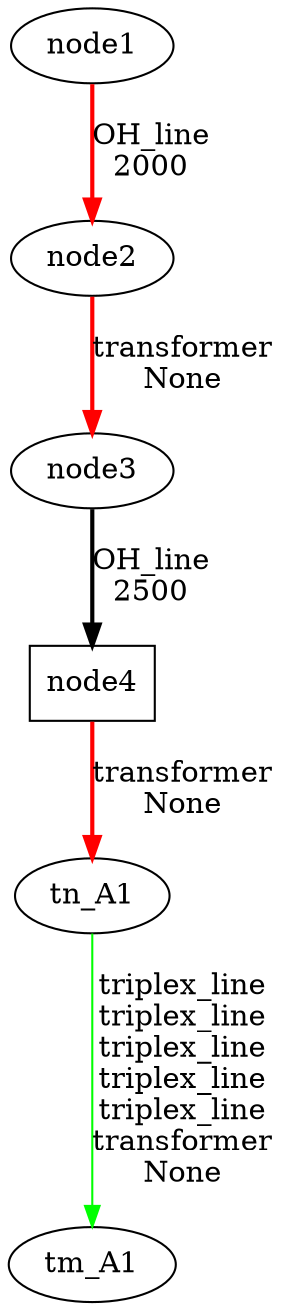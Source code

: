 digraph {
node [shape=box]
node [shape=oval]
node [shape=oval]
node1 -> node2[style=bold color=red label="OH_line\n2000"]
node [shape=box]
node [shape=oval]
node2 -> node3[style=bold color=red label="transformer\nNone"]
node [shape=box]
node3 -> node4[style=bold color=black label="OH_line\n2500"]
node [shape=oval]
node4 -> tn_A1[style=bold color=red label="transformer\nNone"]
node [shape=box]
node [shape=oval]
tn_A1 -> tm_A1[style=solid color=green label="triplex_line\ntriplex_line\ntriplex_line\ntriplex_line\ntriplex_line\ntransformer\nNone"]
}
